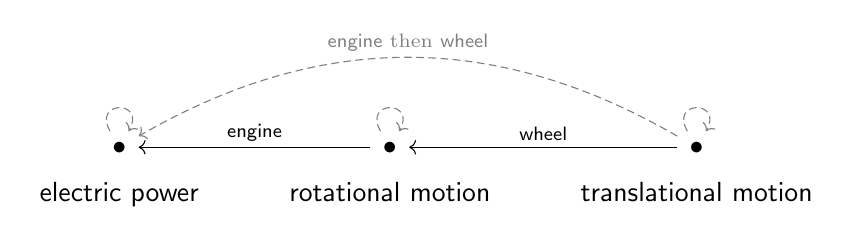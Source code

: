     \begin{tikzcd}
    \bullet \arrow[out=120,in=60,loop,looseness=5,dashed,gray]&
    \bullet \arrow[l,"\mathsf{engine}",swap] \arrow[dashed,gray,out=120,in=60,loop,looseness=5]
    & \bullet \arrow[l,"\mathsf{wheel}",swap] \arrow[dashed,gray,out=120,in=60,loop,looseness=5]\arrow[bend right = 30, ll,dashed,gray, "\mathsf{engine}\text{ then }\mathsf{wheel}",swap]
   \\[-15pt]
\mathsf{electric}\ \mathsf{power}&\mathsf{rotational}\ \mathsf{motion}&\mathsf{translational}\ \mathsf{motion}
    \end{tikzcd}